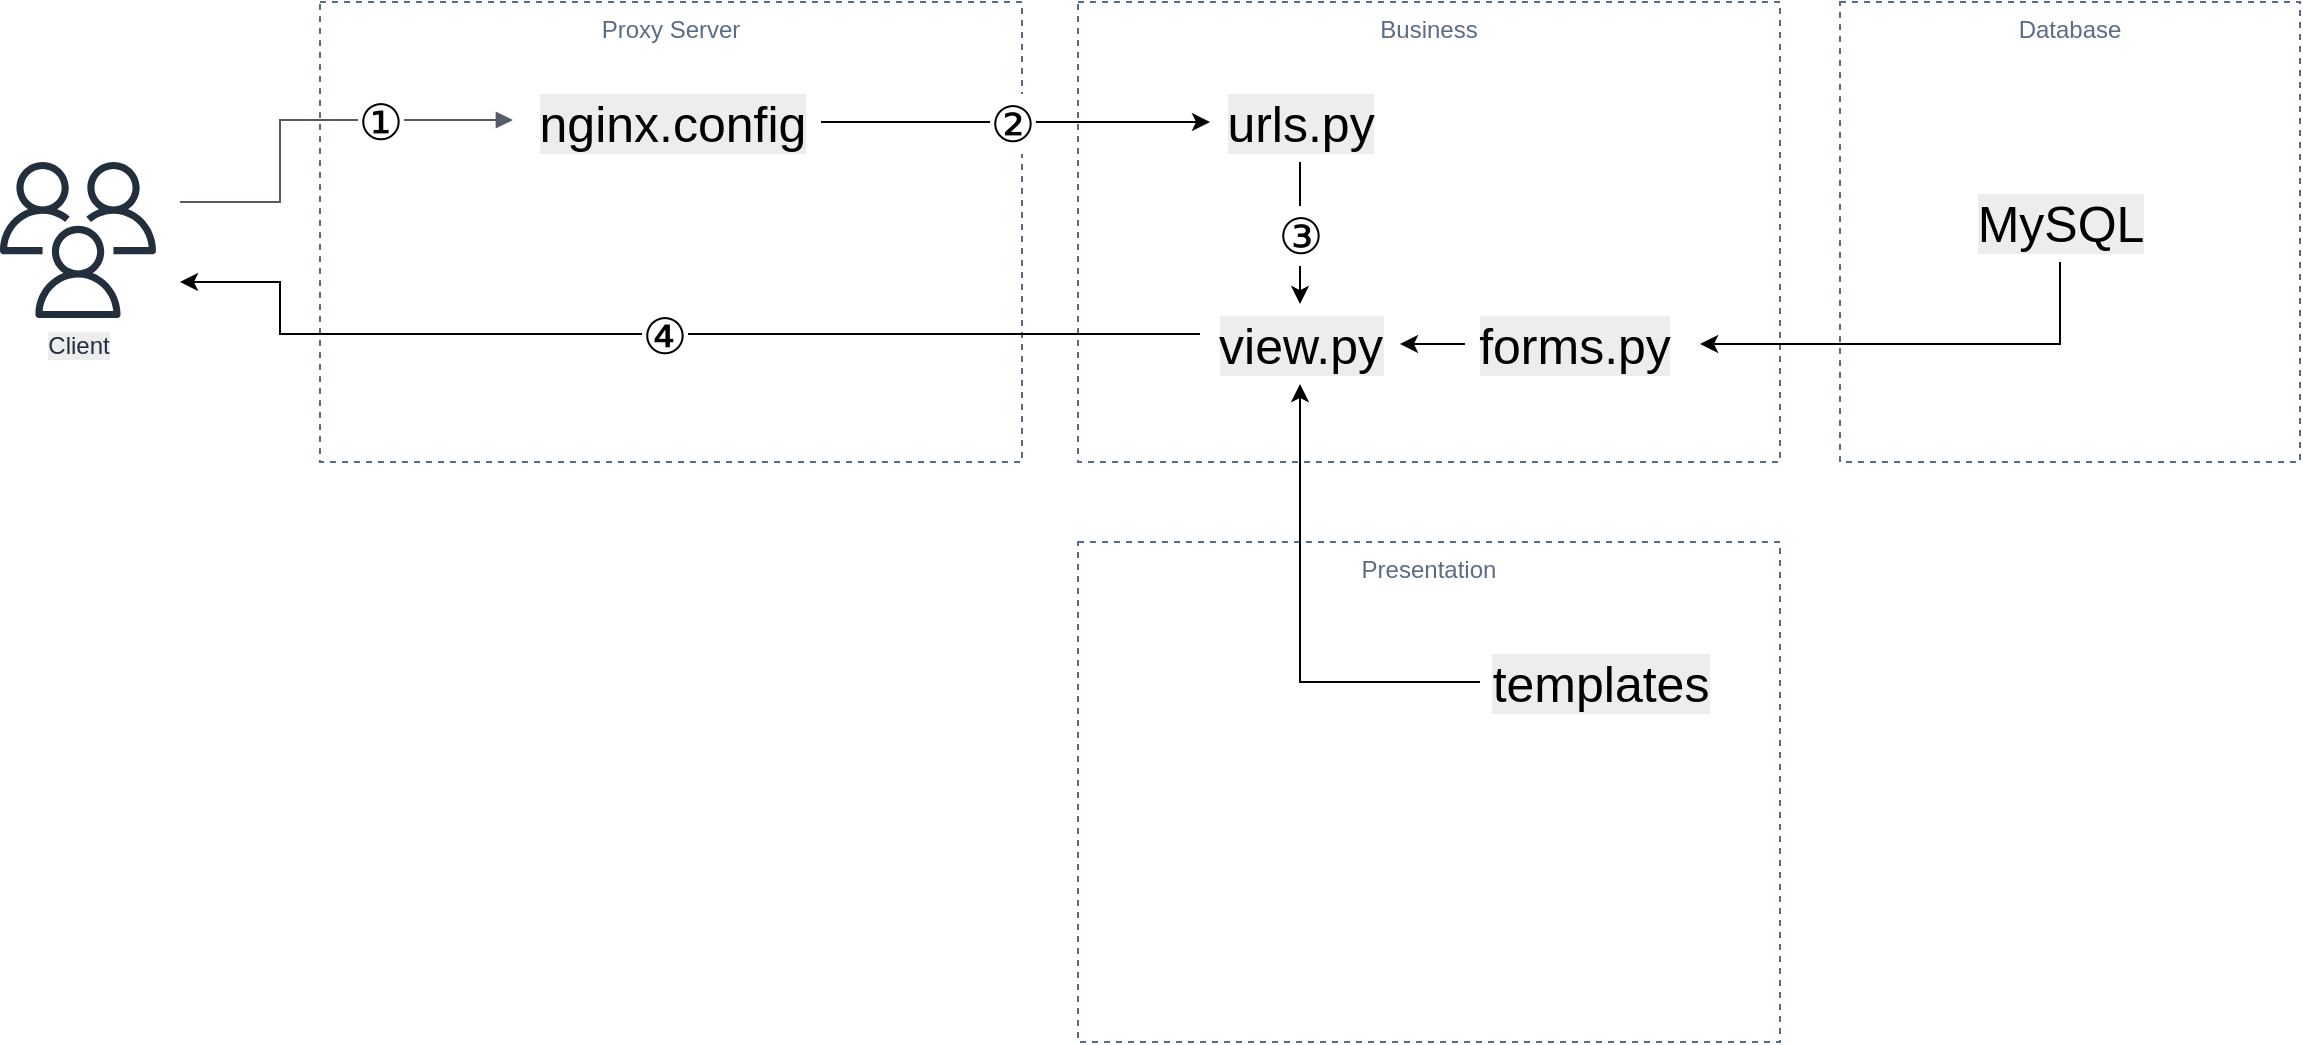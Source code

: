 <mxfile version="16.5.6" type="github">
  <diagram id="I7RKM3X8-WUXlgiCIFTA" name="Page-1">
    <mxGraphModel dx="1534" dy="1320" grid="1" gridSize="10" guides="1" tooltips="1" connect="1" arrows="1" fold="1" page="1" pageScale="2" pageWidth="827" pageHeight="1169" math="0" shadow="0">
      <root>
        <mxCell id="0" />
        <mxCell id="1" parent="0" />
        <mxCell id="OWBP5CDyAbr9O-reL2hk-2" value="Proxy Server" style="fillColor=none;strokeColor=#5A6C86;dashed=1;verticalAlign=top;fontStyle=0;fontColor=#5A6C86;" vertex="1" parent="1">
          <mxGeometry x="350" y="410" width="351" height="230" as="geometry" />
        </mxCell>
        <mxCell id="phDlmsQMXLzlwBYmkHIe-23" value="Presentation" style="fillColor=none;strokeColor=#5A6C86;dashed=1;verticalAlign=top;fontStyle=0;fontColor=#5A6C86;" parent="1" vertex="1">
          <mxGeometry x="729" y="680" width="351" height="250" as="geometry" />
        </mxCell>
        <mxCell id="phDlmsQMXLzlwBYmkHIe-24" value="Business" style="fillColor=none;strokeColor=#5A6C86;dashed=1;verticalAlign=top;fontStyle=0;fontColor=#5A6C86;" parent="1" vertex="1">
          <mxGeometry x="729" y="410" width="351" height="230" as="geometry" />
        </mxCell>
        <mxCell id="phDlmsQMXLzlwBYmkHIe-26" value="view.py" style="text;html=1;align=center;verticalAlign=middle;resizable=0;points=[];autosize=1;strokeColor=none;fillColor=none;labelBorderColor=none;labelBackgroundColor=#EDEDED;fontSize=25;" parent="phDlmsQMXLzlwBYmkHIe-24" vertex="1">
          <mxGeometry x="60.996" y="151.004" width="100" height="40" as="geometry" />
        </mxCell>
        <mxCell id="phDlmsQMXLzlwBYmkHIe-43" value="③" style="edgeStyle=orthogonalEdgeStyle;rounded=0;orthogonalLoop=1;jettySize=auto;html=1;fontSize=25;" parent="phDlmsQMXLzlwBYmkHIe-24" source="phDlmsQMXLzlwBYmkHIe-29" target="phDlmsQMXLzlwBYmkHIe-26" edge="1">
          <mxGeometry relative="1" as="geometry" />
        </mxCell>
        <mxCell id="phDlmsQMXLzlwBYmkHIe-29" value="urls.py" style="text;html=1;align=center;verticalAlign=middle;resizable=0;points=[];autosize=1;strokeColor=none;fillColor=none;labelBorderColor=none;labelBackgroundColor=#EDEDED;fontSize=25;" parent="phDlmsQMXLzlwBYmkHIe-24" vertex="1">
          <mxGeometry x="65.996" y="40.0" width="90" height="40" as="geometry" />
        </mxCell>
        <mxCell id="phDlmsQMXLzlwBYmkHIe-52" style="edgeStyle=orthogonalEdgeStyle;rounded=0;orthogonalLoop=1;jettySize=auto;html=1;fontSize=25;startArrow=none;startFill=0;" parent="phDlmsQMXLzlwBYmkHIe-24" source="phDlmsQMXLzlwBYmkHIe-30" target="phDlmsQMXLzlwBYmkHIe-26" edge="1">
          <mxGeometry relative="1" as="geometry" />
        </mxCell>
        <mxCell id="phDlmsQMXLzlwBYmkHIe-30" value="forms.py" style="text;html=1;align=center;verticalAlign=middle;resizable=0;points=[];autosize=1;strokeColor=none;fillColor=none;labelBorderColor=none;labelBackgroundColor=#EDEDED;fontSize=25;" parent="phDlmsQMXLzlwBYmkHIe-24" vertex="1">
          <mxGeometry x="193.441" y="151.001" width="110" height="40" as="geometry" />
        </mxCell>
        <mxCell id="phDlmsQMXLzlwBYmkHIe-25" value="Database" style="fillColor=none;strokeColor=#5A6C86;dashed=1;verticalAlign=top;fontStyle=0;fontColor=#5A6C86;" parent="1" vertex="1">
          <mxGeometry x="1110" y="410" width="230" height="230" as="geometry" />
        </mxCell>
        <mxCell id="phDlmsQMXLzlwBYmkHIe-54" style="edgeStyle=orthogonalEdgeStyle;rounded=0;jumpSize=14;orthogonalLoop=1;jettySize=auto;html=1;entryX=1.069;entryY=0.5;entryDx=0;entryDy=0;entryPerimeter=0;fontSize=25;startArrow=none;startFill=0;endSize=6;" parent="1" source="phDlmsQMXLzlwBYmkHIe-31" target="phDlmsQMXLzlwBYmkHIe-30" edge="1">
          <mxGeometry relative="1" as="geometry">
            <Array as="points">
              <mxPoint x="1220" y="581" />
            </Array>
          </mxGeometry>
        </mxCell>
        <mxCell id="phDlmsQMXLzlwBYmkHIe-31" value="MySQL" style="text;html=1;align=center;verticalAlign=middle;resizable=0;points=[];autosize=1;strokeColor=none;fillColor=none;labelBorderColor=none;labelBackgroundColor=#EDEDED;fontSize=25;" parent="1" vertex="1">
          <mxGeometry x="1170" y="500" width="100" height="40" as="geometry" />
        </mxCell>
        <mxCell id="phDlmsQMXLzlwBYmkHIe-50" value="②" style="edgeStyle=orthogonalEdgeStyle;rounded=0;orthogonalLoop=1;jettySize=auto;html=1;fontSize=25;startArrow=none;startFill=0;" parent="1" source="phDlmsQMXLzlwBYmkHIe-32" target="phDlmsQMXLzlwBYmkHIe-29" edge="1">
          <mxGeometry x="-0.035" relative="1" as="geometry">
            <Array as="points">
              <mxPoint x="770" y="470" />
              <mxPoint x="770" y="470" />
            </Array>
            <mxPoint x="1" as="offset" />
          </mxGeometry>
        </mxCell>
        <mxCell id="phDlmsQMXLzlwBYmkHIe-32" value="nginx.config" style="text;html=1;align=center;verticalAlign=middle;resizable=0;points=[];autosize=1;strokeColor=none;fillColor=none;labelBorderColor=none;labelBackgroundColor=#EDEDED;fontSize=25;" parent="1" vertex="1">
          <mxGeometry x="450.5" y="450" width="150" height="40" as="geometry" />
        </mxCell>
        <mxCell id="phDlmsQMXLzlwBYmkHIe-35" value="Client" style="sketch=0;outlineConnect=0;fontColor=#232F3E;gradientColor=none;fillColor=#232F3D;strokeColor=none;dashed=0;verticalLabelPosition=bottom;verticalAlign=top;align=center;html=1;fontSize=12;fontStyle=0;aspect=fixed;pointerEvents=1;shape=mxgraph.aws4.users;labelBackgroundColor=#EDEDED;labelBorderColor=none;" parent="1" vertex="1">
          <mxGeometry x="190" y="490" width="78" height="78" as="geometry" />
        </mxCell>
        <mxCell id="phDlmsQMXLzlwBYmkHIe-37" value="①" style="edgeStyle=orthogonalEdgeStyle;html=1;endArrow=block;elbow=vertical;startArrow=none;endFill=1;strokeColor=#545B64;rounded=0;fontSize=25;entryX=-0.027;entryY=0.475;entryDx=0;entryDy=0;entryPerimeter=0;endSize=6;jumpSize=14;" parent="1" target="phDlmsQMXLzlwBYmkHIe-32" edge="1">
          <mxGeometry x="0.359" width="100" relative="1" as="geometry">
            <mxPoint x="280" y="510" as="sourcePoint" />
            <mxPoint x="470" y="510" as="targetPoint" />
            <Array as="points">
              <mxPoint x="330" y="510" />
              <mxPoint x="330" y="469" />
            </Array>
            <mxPoint as="offset" />
          </mxGeometry>
        </mxCell>
        <mxCell id="phDlmsQMXLzlwBYmkHIe-49" value="④" style="edgeStyle=orthogonalEdgeStyle;rounded=0;orthogonalLoop=1;jettySize=auto;html=1;fontSize=25;startArrow=none;startFill=0;" parent="1" source="phDlmsQMXLzlwBYmkHIe-26" edge="1">
          <mxGeometry relative="1" as="geometry">
            <mxPoint x="280" y="550" as="targetPoint" />
            <Array as="points">
              <mxPoint x="330" y="576" />
              <mxPoint x="330" y="550" />
            </Array>
          </mxGeometry>
        </mxCell>
        <mxCell id="phDlmsQMXLzlwBYmkHIe-27" value="templates" style="text;html=1;align=center;verticalAlign=middle;resizable=0;points=[];autosize=1;strokeColor=none;fillColor=none;labelBorderColor=none;labelBackgroundColor=#EDEDED;fontSize=25;" parent="1" vertex="1">
          <mxGeometry x="930" y="730.003" width="120" height="40" as="geometry" />
        </mxCell>
        <mxCell id="phDlmsQMXLzlwBYmkHIe-51" style="edgeStyle=orthogonalEdgeStyle;rounded=0;orthogonalLoop=1;jettySize=auto;html=1;fontSize=25;startArrow=none;startFill=0;" parent="1" source="phDlmsQMXLzlwBYmkHIe-27" target="phDlmsQMXLzlwBYmkHIe-26" edge="1">
          <mxGeometry relative="1" as="geometry" />
        </mxCell>
      </root>
    </mxGraphModel>
  </diagram>
</mxfile>
